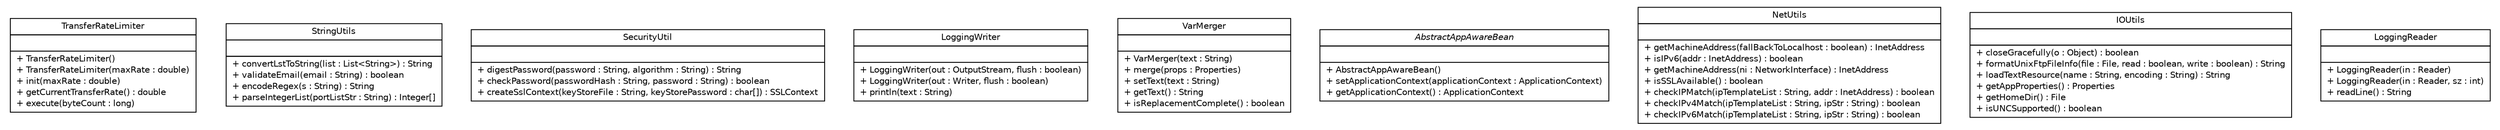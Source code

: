 #!/usr/local/bin/dot
#
# Class diagram 
# Generated by UMLGraph version 5.1 (http://www.umlgraph.org/)
#

digraph G {
	edge [fontname="Helvetica",fontsize=10,labelfontname="Helvetica",labelfontsize=10];
	node [fontname="Helvetica",fontsize=10,shape=plaintext];
	nodesep=0.25;
	ranksep=0.5;
	// com.apporiented.hermesftp.utils.TransferRateLimiter
	c1719 [label=<<table title="com.apporiented.hermesftp.utils.TransferRateLimiter" border="0" cellborder="1" cellspacing="0" cellpadding="2" port="p" href="./TransferRateLimiter.html">
		<tr><td><table border="0" cellspacing="0" cellpadding="1">
<tr><td align="center" balign="center"> TransferRateLimiter </td></tr>
		</table></td></tr>
		<tr><td><table border="0" cellspacing="0" cellpadding="1">
<tr><td align="left" balign="left">  </td></tr>
		</table></td></tr>
		<tr><td><table border="0" cellspacing="0" cellpadding="1">
<tr><td align="left" balign="left"> + TransferRateLimiter() </td></tr>
<tr><td align="left" balign="left"> + TransferRateLimiter(maxRate : double) </td></tr>
<tr><td align="left" balign="left"> + init(maxRate : double) </td></tr>
<tr><td align="left" balign="left"> + getCurrentTransferRate() : double </td></tr>
<tr><td align="left" balign="left"> + execute(byteCount : long) </td></tr>
		</table></td></tr>
		</table>>, fontname="Helvetica", fontcolor="black", fontsize=10.0];
	// com.apporiented.hermesftp.utils.StringUtils
	c1720 [label=<<table title="com.apporiented.hermesftp.utils.StringUtils" border="0" cellborder="1" cellspacing="0" cellpadding="2" port="p" href="./StringUtils.html">
		<tr><td><table border="0" cellspacing="0" cellpadding="1">
<tr><td align="center" balign="center"> StringUtils </td></tr>
		</table></td></tr>
		<tr><td><table border="0" cellspacing="0" cellpadding="1">
<tr><td align="left" balign="left">  </td></tr>
		</table></td></tr>
		<tr><td><table border="0" cellspacing="0" cellpadding="1">
<tr><td align="left" balign="left"> + convertLstToString(list : List&lt;String&gt;) : String </td></tr>
<tr><td align="left" balign="left"> + validateEmail(email : String) : boolean </td></tr>
<tr><td align="left" balign="left"> + encodeRegex(s : String) : String </td></tr>
<tr><td align="left" balign="left"> + parseIntegerList(portListStr : String) : Integer[] </td></tr>
		</table></td></tr>
		</table>>, fontname="Helvetica", fontcolor="black", fontsize=10.0];
	// com.apporiented.hermesftp.utils.SecurityUtil
	c1721 [label=<<table title="com.apporiented.hermesftp.utils.SecurityUtil" border="0" cellborder="1" cellspacing="0" cellpadding="2" port="p" href="./SecurityUtil.html">
		<tr><td><table border="0" cellspacing="0" cellpadding="1">
<tr><td align="center" balign="center"> SecurityUtil </td></tr>
		</table></td></tr>
		<tr><td><table border="0" cellspacing="0" cellpadding="1">
<tr><td align="left" balign="left">  </td></tr>
		</table></td></tr>
		<tr><td><table border="0" cellspacing="0" cellpadding="1">
<tr><td align="left" balign="left"> + digestPassword(password : String, algorithm : String) : String </td></tr>
<tr><td align="left" balign="left"> + checkPassword(passwordHash : String, password : String) : boolean </td></tr>
<tr><td align="left" balign="left"> + createSslContext(keyStoreFile : String, keyStorePassword : char[]) : SSLContext </td></tr>
		</table></td></tr>
		</table>>, fontname="Helvetica", fontcolor="black", fontsize=10.0];
	// com.apporiented.hermesftp.utils.LoggingWriter
	c1722 [label=<<table title="com.apporiented.hermesftp.utils.LoggingWriter" border="0" cellborder="1" cellspacing="0" cellpadding="2" port="p" href="./LoggingWriter.html">
		<tr><td><table border="0" cellspacing="0" cellpadding="1">
<tr><td align="center" balign="center"> LoggingWriter </td></tr>
		</table></td></tr>
		<tr><td><table border="0" cellspacing="0" cellpadding="1">
<tr><td align="left" balign="left">  </td></tr>
		</table></td></tr>
		<tr><td><table border="0" cellspacing="0" cellpadding="1">
<tr><td align="left" balign="left"> + LoggingWriter(out : OutputStream, flush : boolean) </td></tr>
<tr><td align="left" balign="left"> + LoggingWriter(out : Writer, flush : boolean) </td></tr>
<tr><td align="left" balign="left"> + println(text : String) </td></tr>
		</table></td></tr>
		</table>>, fontname="Helvetica", fontcolor="black", fontsize=10.0];
	// com.apporiented.hermesftp.utils.VarMerger
	c1723 [label=<<table title="com.apporiented.hermesftp.utils.VarMerger" border="0" cellborder="1" cellspacing="0" cellpadding="2" port="p" href="./VarMerger.html">
		<tr><td><table border="0" cellspacing="0" cellpadding="1">
<tr><td align="center" balign="center"> VarMerger </td></tr>
		</table></td></tr>
		<tr><td><table border="0" cellspacing="0" cellpadding="1">
<tr><td align="left" balign="left">  </td></tr>
		</table></td></tr>
		<tr><td><table border="0" cellspacing="0" cellpadding="1">
<tr><td align="left" balign="left"> + VarMerger(text : String) </td></tr>
<tr><td align="left" balign="left"> + merge(props : Properties) </td></tr>
<tr><td align="left" balign="left"> + setText(text : String) </td></tr>
<tr><td align="left" balign="left"> + getText() : String </td></tr>
<tr><td align="left" balign="left"> + isReplacementComplete() : boolean </td></tr>
		</table></td></tr>
		</table>>, fontname="Helvetica", fontcolor="black", fontsize=10.0];
	// com.apporiented.hermesftp.utils.AbstractAppAwareBean
	c1724 [label=<<table title="com.apporiented.hermesftp.utils.AbstractAppAwareBean" border="0" cellborder="1" cellspacing="0" cellpadding="2" port="p" href="./AbstractAppAwareBean.html">
		<tr><td><table border="0" cellspacing="0" cellpadding="1">
<tr><td align="center" balign="center"><font face="Helvetica-Oblique"> AbstractAppAwareBean </font></td></tr>
		</table></td></tr>
		<tr><td><table border="0" cellspacing="0" cellpadding="1">
<tr><td align="left" balign="left">  </td></tr>
		</table></td></tr>
		<tr><td><table border="0" cellspacing="0" cellpadding="1">
<tr><td align="left" balign="left"> + AbstractAppAwareBean() </td></tr>
<tr><td align="left" balign="left"> + setApplicationContext(applicationContext : ApplicationContext) </td></tr>
<tr><td align="left" balign="left"> + getApplicationContext() : ApplicationContext </td></tr>
		</table></td></tr>
		</table>>, fontname="Helvetica", fontcolor="black", fontsize=10.0];
	// com.apporiented.hermesftp.utils.NetUtils
	c1725 [label=<<table title="com.apporiented.hermesftp.utils.NetUtils" border="0" cellborder="1" cellspacing="0" cellpadding="2" port="p" href="./NetUtils.html">
		<tr><td><table border="0" cellspacing="0" cellpadding="1">
<tr><td align="center" balign="center"> NetUtils </td></tr>
		</table></td></tr>
		<tr><td><table border="0" cellspacing="0" cellpadding="1">
<tr><td align="left" balign="left">  </td></tr>
		</table></td></tr>
		<tr><td><table border="0" cellspacing="0" cellpadding="1">
<tr><td align="left" balign="left"> + getMachineAddress(fallBackToLocalhost : boolean) : InetAddress </td></tr>
<tr><td align="left" balign="left"> + isIPv6(addr : InetAddress) : boolean </td></tr>
<tr><td align="left" balign="left"> + getMachineAddress(ni : NetworkInterface) : InetAddress </td></tr>
<tr><td align="left" balign="left"> + isSSLAvailable() : boolean </td></tr>
<tr><td align="left" balign="left"> + checkIPMatch(ipTemplateList : String, addr : InetAddress) : boolean </td></tr>
<tr><td align="left" balign="left"> + checkIPv4Match(ipTemplateList : String, ipStr : String) : boolean </td></tr>
<tr><td align="left" balign="left"> + checkIPv6Match(ipTemplateList : String, ipStr : String) : boolean </td></tr>
		</table></td></tr>
		</table>>, fontname="Helvetica", fontcolor="black", fontsize=10.0];
	// com.apporiented.hermesftp.utils.IOUtils
	c1726 [label=<<table title="com.apporiented.hermesftp.utils.IOUtils" border="0" cellborder="1" cellspacing="0" cellpadding="2" port="p" href="./IOUtils.html">
		<tr><td><table border="0" cellspacing="0" cellpadding="1">
<tr><td align="center" balign="center"> IOUtils </td></tr>
		</table></td></tr>
		<tr><td><table border="0" cellspacing="0" cellpadding="1">
<tr><td align="left" balign="left">  </td></tr>
		</table></td></tr>
		<tr><td><table border="0" cellspacing="0" cellpadding="1">
<tr><td align="left" balign="left"> + closeGracefully(o : Object) : boolean </td></tr>
<tr><td align="left" balign="left"> + formatUnixFtpFileInfo(file : File, read : boolean, write : boolean) : String </td></tr>
<tr><td align="left" balign="left"> + loadTextResource(name : String, encoding : String) : String </td></tr>
<tr><td align="left" balign="left"> + getAppProperties() : Properties </td></tr>
<tr><td align="left" balign="left"> + getHomeDir() : File </td></tr>
<tr><td align="left" balign="left"> + isUNCSupported() : boolean </td></tr>
		</table></td></tr>
		</table>>, fontname="Helvetica", fontcolor="black", fontsize=10.0];
	// com.apporiented.hermesftp.utils.LoggingReader
	c1727 [label=<<table title="com.apporiented.hermesftp.utils.LoggingReader" border="0" cellborder="1" cellspacing="0" cellpadding="2" port="p" href="./LoggingReader.html">
		<tr><td><table border="0" cellspacing="0" cellpadding="1">
<tr><td align="center" balign="center"> LoggingReader </td></tr>
		</table></td></tr>
		<tr><td><table border="0" cellspacing="0" cellpadding="1">
<tr><td align="left" balign="left">  </td></tr>
		</table></td></tr>
		<tr><td><table border="0" cellspacing="0" cellpadding="1">
<tr><td align="left" balign="left"> + LoggingReader(in : Reader) </td></tr>
<tr><td align="left" balign="left"> + LoggingReader(in : Reader, sz : int) </td></tr>
<tr><td align="left" balign="left"> + readLine() : String </td></tr>
		</table></td></tr>
		</table>>, fontname="Helvetica", fontcolor="black", fontsize=10.0];
}

